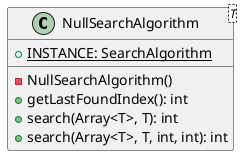 @startuml

    class NullSearchAlgorithm<T> {
        {static} +INSTANCE: SearchAlgorithm
        -NullSearchAlgorithm()
        +getLastFoundIndex(): int
        +search(Array<T>, T): int
        +search(Array<T>, T, int, int): int
    }

@enduml
